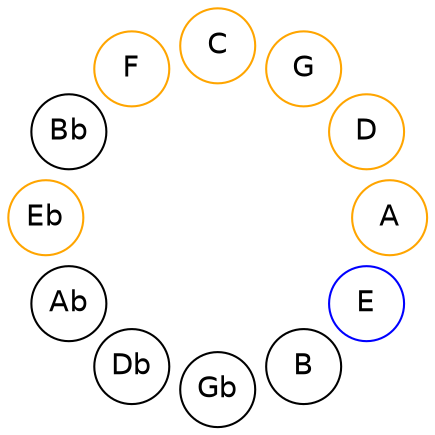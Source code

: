 
graph {

layout = circo;
mindist = .1

node [shape = circle, fontname = Helvetica, margin = 0]
edge [style=invis]

subgraph 1 {
	E -- B -- Gb -- Db -- Ab -- Eb -- Bb -- F -- C -- G -- D -- A -- E
}

E [color=blue];
Eb [color=orange];
F [color=orange];
C [color=orange];
G [color=orange];
D [color=orange];
A [color=orange];
}
